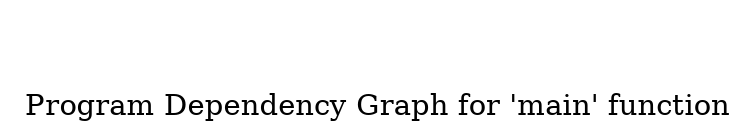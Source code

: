 strict graph "Program Dependency Graph for 'main' function" {
label="Program Dependency Graph for 'main' function";
N [pos="0,25!", shape=polygon, side=green, style=invis];
S [pos="0,-25!", shape=polygon, side=orange, style=invis];
}
